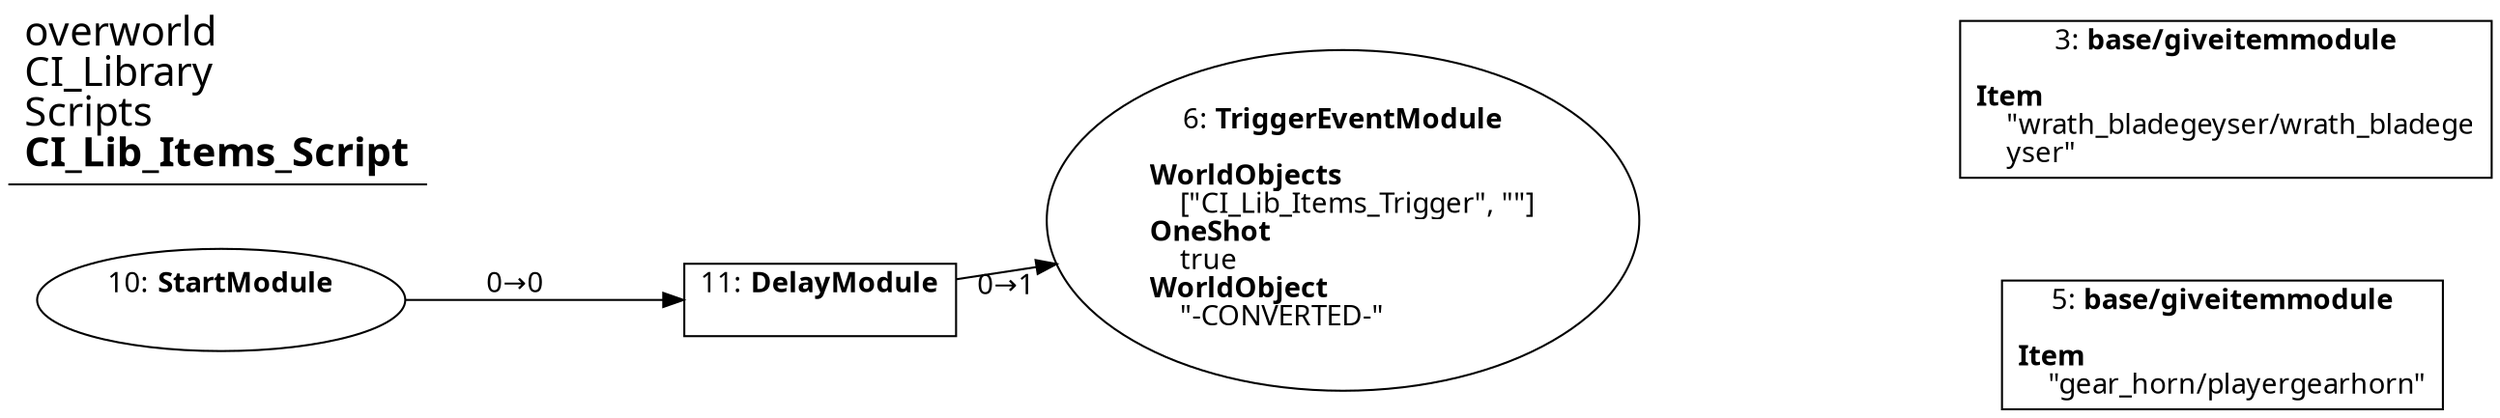 digraph {
    layout = fdp;
    overlap = prism;
    sep = "+16";
    splines = spline;

    node [ shape = box ];

    graph [ fontname = "Segoe UI" ];
    node [ fontname = "Segoe UI" ];
    edge [ fontname = "Segoe UI" ];

    3 [ label = <3: <b>base/giveitemmodule</b><br/><br/><b>Item</b><br align="left"/>    &quot;wrath_bladegeyser/wrath_bladege<br align="left"/>    yser&quot;<br align="left"/>> ];
    3 [ pos = "0.26900002,-0.177!" ];

    5 [ label = <5: <b>base/giveitemmodule</b><br/><br/><b>Item</b><br align="left"/>    &quot;gear_horn/playergearhorn&quot;<br align="left"/>> ];
    5 [ pos = "0.268,-0.24800001!" ];

    6 [ label = <6: <b>TriggerEventModule</b><br/><br/><b>WorldObjects</b><br align="left"/>    [&quot;CI_Lib_Items_Trigger&quot;, &quot;&quot;]<br align="left"/><b>OneShot</b><br align="left"/>    true<br align="left"/><b>WorldObject</b><br align="left"/>    &quot;-CONVERTED-&quot;<br align="left"/>> ];
    6 [ shape = oval ]
    6 [ pos = "0.014,-0.21200001!" ];

    10 [ label = <10: <b>StartModule</b><br/><br/>> ];
    10 [ shape = oval ]
    10 [ pos = "-0.31,-0.23500001!" ];
    10 -> 11 [ label = "0→0" ];

    11 [ label = <11: <b>DelayModule</b><br/><br/>> ];
    11 [ pos = "-0.13700001,-0.23500001!" ];
    11 -> 6 [ label = "0→1" ];

    title [ pos = "-0.31100002,-0.17600001!" ];
    title [ shape = underline ];
    title [ label = <<font point-size="20">overworld<br align="left"/>CI_Library<br align="left"/>Scripts<br align="left"/><b>CI_Lib_Items_Script</b><br align="left"/></font>> ];
}
